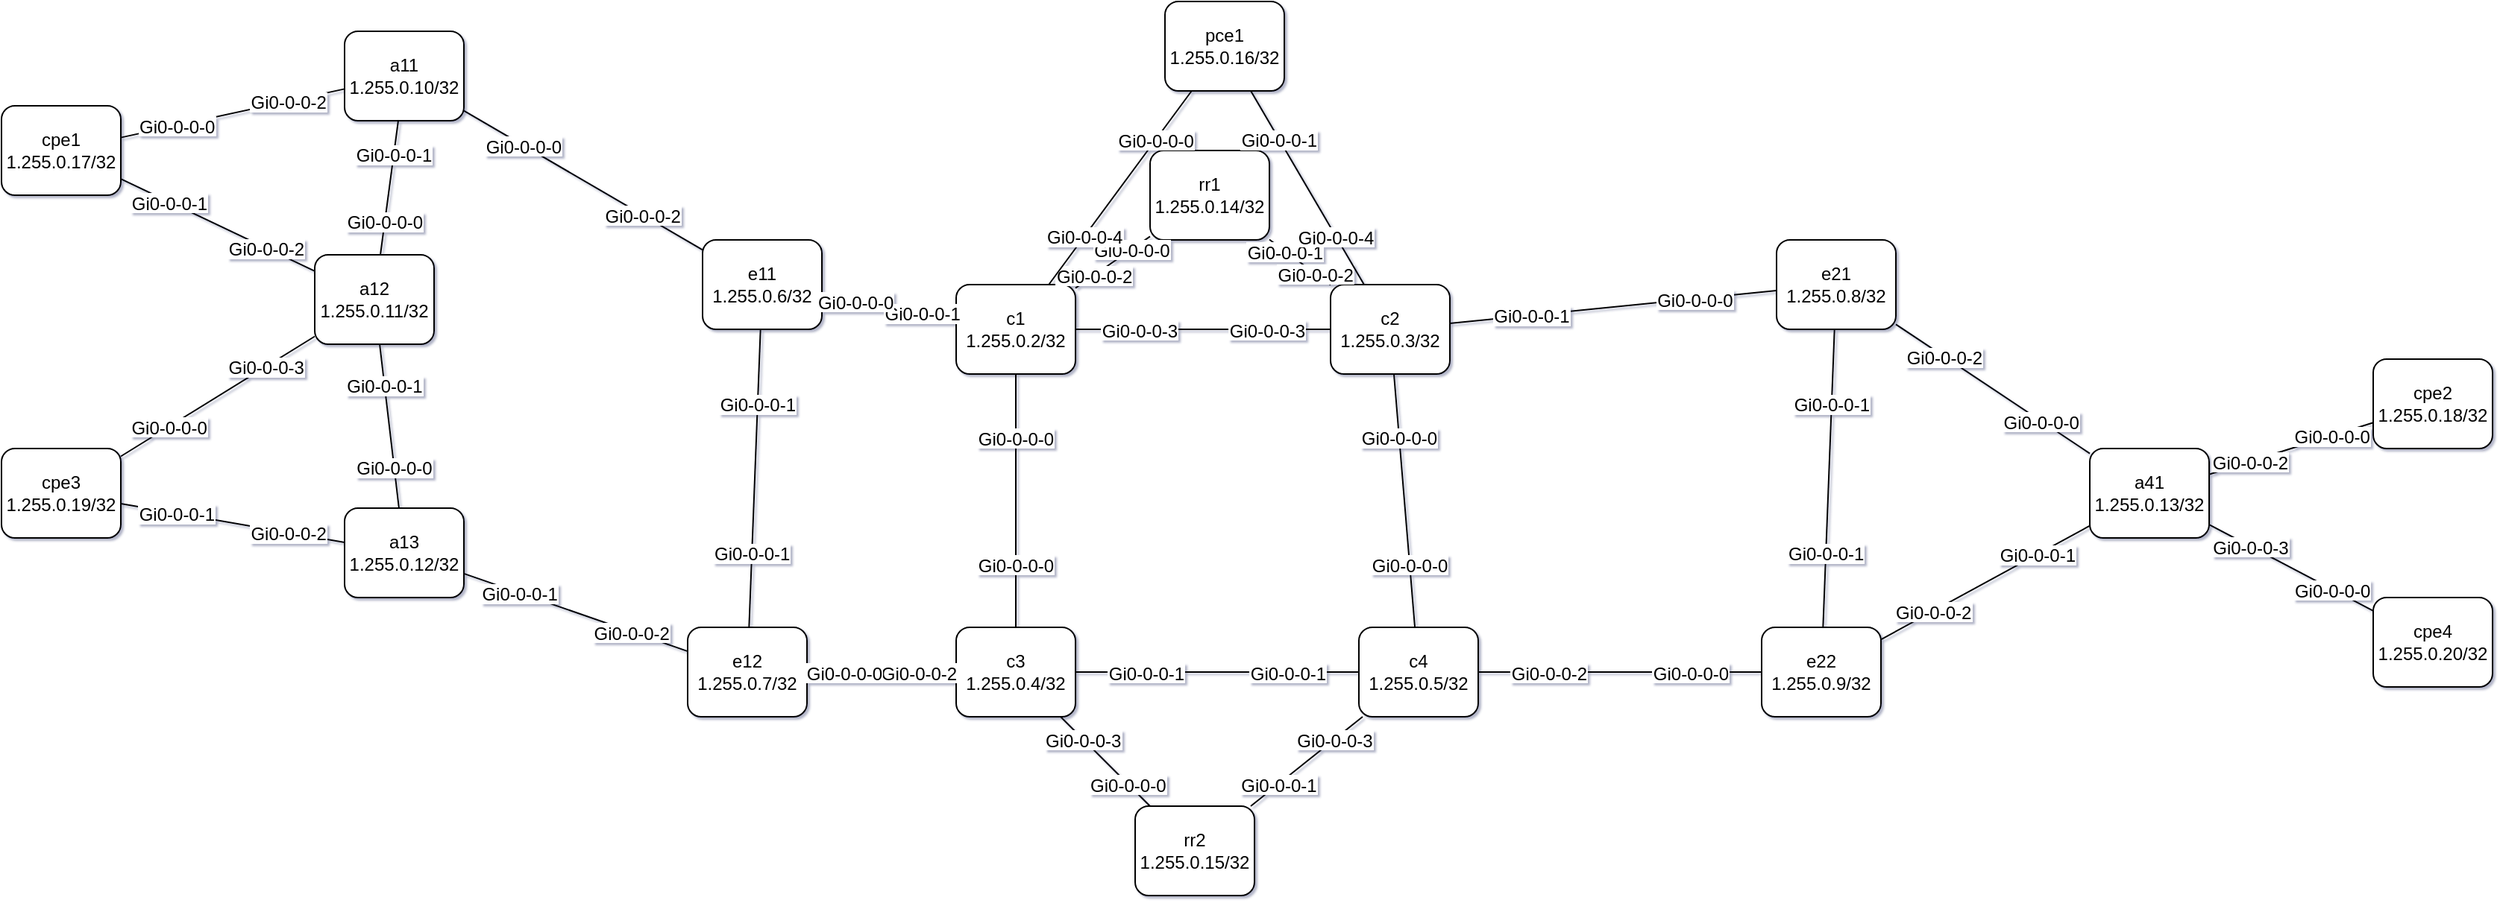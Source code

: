 <mxfile type="device" compressed="false">
    <diagram id="Topology" name="Topology">
      <mxGraphModel dx="1000" dy="1000" grid="1" gridSize="10" guides="1" tooltips="1" connect="1" arrows="1" fold="1" page="1" pageScale="1" pageWidth="827" pageHeight="1169" math="0" shadow="1">
        <root>
          <mxCell id="0" />   
          <mxCell id="1" parent="0" />
        <object id="c1" label="c1 1.255.0.2/32">
      <mxCell style="rounded=1;whiteSpace=wrap;html=1;" vertex="1" parent="1">
          <mxGeometry x="510" y="150" width="80" height="60" as="geometry" />
      </mxCell>
    </object><object id="c2" label="c2 1.255.0.3/32">
      <mxCell style="rounded=1;whiteSpace=wrap;html=1;" vertex="1" parent="1">
          <mxGeometry x="761" y="150" width="80" height="60" as="geometry" />
      </mxCell>
    </object><mxCell id="61be80f756f984a8685a13227159ef24-src" value="Gi0-0-0-3" style="labelBackgroundColor=#ffffff;;" vertex="1" connectable="0" parent="61be80f756f984a8685a13227159ef24">
      <mxGeometry x="-0.5" relative="1" as="geometry">
        <mxPoint as="offset" />
      </mxGeometry>
    </mxCell><mxCell id="61be80f756f984a8685a13227159ef24-trgt" value="Gi0-0-0-3" style="labelBackgroundColor=#ffffff;;" vertex="1" connectable="0" parent="61be80f756f984a8685a13227159ef24">
      <mxGeometry x="0.5" relative="-1" as="geometry">
        <mxPoint as="offset" />
      </mxGeometry>
    </mxCell><object id="61be80f756f984a8685a13227159ef24" label="" src_label="Gi0-0-0-3" trgt_label="Gi0-0-0-3" source="c1" target="c2">
      <mxCell style="endArrow=none;" edge="1" parent="1" source="c1" target="c2">
          <mxGeometry relative="1" as="geometry" />
      </mxCell>
    </object><object id="c3" label="c3 1.255.0.4/32">
      <mxCell style="rounded=1;whiteSpace=wrap;html=1;" vertex="1" parent="1">
          <mxGeometry x="510" y="380" width="80" height="60" as="geometry" />
      </mxCell>
    </object><mxCell id="aaada1761e602ac08cdaa8462fee5bf2-src" value="Gi0-0-0-0" style="labelBackgroundColor=#ffffff;;" vertex="1" connectable="0" parent="aaada1761e602ac08cdaa8462fee5bf2">
      <mxGeometry x="-0.5" relative="1" as="geometry">
        <mxPoint as="offset" />
      </mxGeometry>
    </mxCell><mxCell id="aaada1761e602ac08cdaa8462fee5bf2-trgt" value="Gi0-0-0-0" style="labelBackgroundColor=#ffffff;;" vertex="1" connectable="0" parent="aaada1761e602ac08cdaa8462fee5bf2">
      <mxGeometry x="0.5" relative="-1" as="geometry">
        <mxPoint as="offset" />
      </mxGeometry>
    </mxCell><object id="aaada1761e602ac08cdaa8462fee5bf2" label="" src_label="Gi0-0-0-0" trgt_label="Gi0-0-0-0" source="c1" target="c3">
      <mxCell style="endArrow=none;" edge="1" parent="1" source="c1" target="c3">
          <mxGeometry relative="1" as="geometry" />
      </mxCell>
    </object><object id="c4" label="c4 1.255.0.5/32">
      <mxCell style="rounded=1;whiteSpace=wrap;html=1;" vertex="1" parent="1">
          <mxGeometry x="780" y="380" width="80" height="60" as="geometry" />
      </mxCell>
    </object><mxCell id="a833be2849409a077b39fcf0f9823057-src" value="Gi0-0-0-0" style="labelBackgroundColor=#ffffff;;" vertex="1" connectable="0" parent="a833be2849409a077b39fcf0f9823057">
      <mxGeometry x="-0.5" relative="1" as="geometry">
        <mxPoint as="offset" />
      </mxGeometry>
    </mxCell><mxCell id="a833be2849409a077b39fcf0f9823057-trgt" value="Gi0-0-0-0" style="labelBackgroundColor=#ffffff;;" vertex="1" connectable="0" parent="a833be2849409a077b39fcf0f9823057">
      <mxGeometry x="0.5" relative="-1" as="geometry">
        <mxPoint as="offset" />
      </mxGeometry>
    </mxCell><object id="a833be2849409a077b39fcf0f9823057" label="" src_label="Gi0-0-0-0" trgt_label="Gi0-0-0-0" source="c4" target="c2">
      <mxCell style="endArrow=none;" edge="1" parent="1" source="c4" target="c2">
          <mxGeometry relative="1" as="geometry" />
      </mxCell>
    </object><mxCell id="0a4a2e83bdace6137d2d2184033fd6a7-src" value="Gi0-0-0-1" style="labelBackgroundColor=#ffffff;;" vertex="1" connectable="0" parent="0a4a2e83bdace6137d2d2184033fd6a7">
      <mxGeometry x="-0.5" relative="1" as="geometry">
        <mxPoint as="offset" />
      </mxGeometry>
    </mxCell><mxCell id="0a4a2e83bdace6137d2d2184033fd6a7-trgt" value="Gi0-0-0-1" style="labelBackgroundColor=#ffffff;;" vertex="1" connectable="0" parent="0a4a2e83bdace6137d2d2184033fd6a7">
      <mxGeometry x="0.5" relative="-1" as="geometry">
        <mxPoint as="offset" />
      </mxGeometry>
    </mxCell><object id="0a4a2e83bdace6137d2d2184033fd6a7" label="" src_label="Gi0-0-0-1" trgt_label="Gi0-0-0-1" source="c4" target="c3">
      <mxCell style="endArrow=none;" edge="1" parent="1" source="c4" target="c3">
          <mxGeometry relative="1" as="geometry" />
      </mxCell>
    </object><object id="e11" label="e11 1.255.0.6/32">
      <mxCell style="rounded=1;whiteSpace=wrap;html=1;" vertex="1" parent="1">
          <mxGeometry x="340" y="120" width="80" height="60" as="geometry" />
      </mxCell>
    </object><mxCell id="c09caf92fc949de52e55c9def348af0a-src" value="Gi0-0-0-1" style="labelBackgroundColor=#ffffff;;" vertex="1" connectable="0" parent="c09caf92fc949de52e55c9def348af0a">
      <mxGeometry x="-0.5" relative="1" as="geometry">
        <mxPoint as="offset" />
      </mxGeometry>
    </mxCell><mxCell id="c09caf92fc949de52e55c9def348af0a-trgt" value="Gi0-0-0-0" style="labelBackgroundColor=#ffffff;;" vertex="1" connectable="0" parent="c09caf92fc949de52e55c9def348af0a">
      <mxGeometry x="0.5" relative="-1" as="geometry">
        <mxPoint as="offset" />
      </mxGeometry>
    </mxCell><object id="c09caf92fc949de52e55c9def348af0a" label="" src_label="Gi0-0-0-1" trgt_label="Gi0-0-0-0" source="c1" target="e11">
      <mxCell style="endArrow=none;" edge="1" parent="1" source="c1" target="e11">
          <mxGeometry relative="1" as="geometry" />
      </mxCell>
    </object><object id="e12" label="e12 1.255.0.7/32">
      <mxCell style="rounded=1;whiteSpace=wrap;html=1;" vertex="1" parent="1">
          <mxGeometry x="330" y="380" width="80" height="60" as="geometry" />
      </mxCell>
    </object><mxCell id="339caa191ec041e4450185f8520fc5b4-src" value="Gi0-0-0-2" style="labelBackgroundColor=#ffffff;;" vertex="1" connectable="0" parent="339caa191ec041e4450185f8520fc5b4">
      <mxGeometry x="-0.5" relative="1" as="geometry">
        <mxPoint as="offset" />
      </mxGeometry>
    </mxCell><mxCell id="339caa191ec041e4450185f8520fc5b4-trgt" value="Gi0-0-0-0" style="labelBackgroundColor=#ffffff;;" vertex="1" connectable="0" parent="339caa191ec041e4450185f8520fc5b4">
      <mxGeometry x="0.5" relative="-1" as="geometry">
        <mxPoint as="offset" />
      </mxGeometry>
    </mxCell><object id="339caa191ec041e4450185f8520fc5b4" label="" src_label="Gi0-0-0-2" trgt_label="Gi0-0-0-0" source="c3" target="e12">
      <mxCell style="endArrow=none;" edge="1" parent="1" source="c3" target="e12">
          <mxGeometry relative="1" as="geometry" />
      </mxCell>
    </object><mxCell id="ac05358a71f91e7ad6e1009cc5923983-src" value="Gi0-0-0-1" style="labelBackgroundColor=#ffffff;;" vertex="1" connectable="0" parent="ac05358a71f91e7ad6e1009cc5923983">
      <mxGeometry x="-0.5" relative="1" as="geometry">
        <mxPoint as="offset" />
      </mxGeometry>
    </mxCell><mxCell id="ac05358a71f91e7ad6e1009cc5923983-trgt" value="Gi0-0-0-1" style="labelBackgroundColor=#ffffff;;" vertex="1" connectable="0" parent="ac05358a71f91e7ad6e1009cc5923983">
      <mxGeometry x="0.5" relative="-1" as="geometry">
        <mxPoint as="offset" />
      </mxGeometry>
    </mxCell><object id="ac05358a71f91e7ad6e1009cc5923983" label="" src_label="Gi0-0-0-1" trgt_label="Gi0-0-0-1" source="e11" target="e12">
      <mxCell style="endArrow=none;" edge="1" parent="1" source="e11" target="e12">
          <mxGeometry relative="1" as="geometry" />
      </mxCell>
    </object><object id="e21" label="e21 1.255.0.8/32">
      <mxCell style="rounded=1;whiteSpace=wrap;html=1;" vertex="1" parent="1">
          <mxGeometry x="1060" y="120" width="80" height="60" as="geometry" />
      </mxCell>
    </object><mxCell id="6d901c618aa954946ed0983de90a5f27-src" value="Gi0-0-0-1" style="labelBackgroundColor=#ffffff;;" vertex="1" connectable="0" parent="6d901c618aa954946ed0983de90a5f27">
      <mxGeometry x="-0.5" relative="1" as="geometry">
        <mxPoint as="offset" />
      </mxGeometry>
    </mxCell><mxCell id="6d901c618aa954946ed0983de90a5f27-trgt" value="Gi0-0-0-0" style="labelBackgroundColor=#ffffff;;" vertex="1" connectable="0" parent="6d901c618aa954946ed0983de90a5f27">
      <mxGeometry x="0.5" relative="-1" as="geometry">
        <mxPoint as="offset" />
      </mxGeometry>
    </mxCell><object id="6d901c618aa954946ed0983de90a5f27" label="" src_label="Gi0-0-0-1" trgt_label="Gi0-0-0-0" source="c2" target="e21">
      <mxCell style="endArrow=none;" edge="1" parent="1" source="c2" target="e21">
          <mxGeometry relative="1" as="geometry" />
      </mxCell>
    </object><object id="e22" label="e22 1.255.0.9/32">
      <mxCell style="rounded=1;whiteSpace=wrap;html=1;" vertex="1" parent="1">
          <mxGeometry x="1050" y="380" width="80" height="60" as="geometry" />
      </mxCell>
    </object><mxCell id="30dcf07796ff34f8e9e525626be0c956-src" value="Gi0-0-0-2" style="labelBackgroundColor=#ffffff;;" vertex="1" connectable="0" parent="30dcf07796ff34f8e9e525626be0c956">
      <mxGeometry x="-0.5" relative="1" as="geometry">
        <mxPoint as="offset" />
      </mxGeometry>
    </mxCell><mxCell id="30dcf07796ff34f8e9e525626be0c956-trgt" value="Gi0-0-0-0" style="labelBackgroundColor=#ffffff;;" vertex="1" connectable="0" parent="30dcf07796ff34f8e9e525626be0c956">
      <mxGeometry x="0.5" relative="-1" as="geometry">
        <mxPoint as="offset" />
      </mxGeometry>
    </mxCell><object id="30dcf07796ff34f8e9e525626be0c956" label="" src_label="Gi0-0-0-2" trgt_label="Gi0-0-0-0" source="c4" target="e22">
      <mxCell style="endArrow=none;" edge="1" parent="1" source="c4" target="e22">
          <mxGeometry relative="1" as="geometry" />
      </mxCell>
    </object><mxCell id="c5745976cd4da62cc8f30bc1d92d1f49-src" value="Gi0-0-0-1" style="labelBackgroundColor=#ffffff;;" vertex="1" connectable="0" parent="c5745976cd4da62cc8f30bc1d92d1f49">
      <mxGeometry x="-0.5" relative="1" as="geometry">
        <mxPoint as="offset" />
      </mxGeometry>
    </mxCell><mxCell id="c5745976cd4da62cc8f30bc1d92d1f49-trgt" value="Gi0-0-0-1" style="labelBackgroundColor=#ffffff;;" vertex="1" connectable="0" parent="c5745976cd4da62cc8f30bc1d92d1f49">
      <mxGeometry x="0.5" relative="-1" as="geometry">
        <mxPoint as="offset" />
      </mxGeometry>
    </mxCell><object id="c5745976cd4da62cc8f30bc1d92d1f49" label="" src_label="Gi0-0-0-1" trgt_label="Gi0-0-0-1" source="e21" target="e22">
      <mxCell style="endArrow=none;" edge="1" parent="1" source="e21" target="e22">
          <mxGeometry relative="1" as="geometry" />
      </mxCell>
    </object><object id="a11" label="a11 1.255.0.10/32">
      <mxCell style="rounded=1;whiteSpace=wrap;html=1;" vertex="1" parent="1">
          <mxGeometry x="100" y="-20" width="80" height="60" as="geometry" />
      </mxCell>
    </object><mxCell id="790abf0686cbe6647bdade59827f605f-src" value="Gi0-0-0-2" style="labelBackgroundColor=#ffffff;;" vertex="1" connectable="0" parent="790abf0686cbe6647bdade59827f605f">
      <mxGeometry x="-0.5" relative="1" as="geometry">
        <mxPoint as="offset" />
      </mxGeometry>
    </mxCell><mxCell id="790abf0686cbe6647bdade59827f605f-trgt" value="Gi0-0-0-0" style="labelBackgroundColor=#ffffff;;" vertex="1" connectable="0" parent="790abf0686cbe6647bdade59827f605f">
      <mxGeometry x="0.5" relative="-1" as="geometry">
        <mxPoint as="offset" />
      </mxGeometry>
    </mxCell><object id="790abf0686cbe6647bdade59827f605f" label="" src_label="Gi0-0-0-2" trgt_label="Gi0-0-0-0" source="e11" target="a11">
      <mxCell style="endArrow=none;" edge="1" parent="1" source="e11" target="a11">
          <mxGeometry relative="1" as="geometry" />
      </mxCell>
    </object><object id="a12" label="a12 1.255.0.11/32">
      <mxCell style="rounded=1;whiteSpace=wrap;html=1;" vertex="1" parent="1">
          <mxGeometry x="80" y="130" width="80" height="60" as="geometry" />
      </mxCell>
    </object><mxCell id="5da7e49d7e670e1fc3e69f606c5c0296-src" value="Gi0-0-0-1" style="labelBackgroundColor=#ffffff;;" vertex="1" connectable="0" parent="5da7e49d7e670e1fc3e69f606c5c0296">
      <mxGeometry x="-0.5" relative="1" as="geometry">
        <mxPoint as="offset" />
      </mxGeometry>
    </mxCell><mxCell id="5da7e49d7e670e1fc3e69f606c5c0296-trgt" value="Gi0-0-0-0" style="labelBackgroundColor=#ffffff;;" vertex="1" connectable="0" parent="5da7e49d7e670e1fc3e69f606c5c0296">
      <mxGeometry x="0.5" relative="-1" as="geometry">
        <mxPoint as="offset" />
      </mxGeometry>
    </mxCell><object id="5da7e49d7e670e1fc3e69f606c5c0296" label="" src_label="Gi0-0-0-1" trgt_label="Gi0-0-0-0" source="a11" target="a12">
      <mxCell style="endArrow=none;" edge="1" parent="1" source="a11" target="a12">
          <mxGeometry relative="1" as="geometry" />
      </mxCell>
    </object><object id="a13" label="a13 1.255.0.12/32">
      <mxCell style="rounded=1;whiteSpace=wrap;html=1;" vertex="1" parent="1">
          <mxGeometry x="100" y="300" width="80" height="60" as="geometry" />
      </mxCell>
    </object><mxCell id="9af7a9ed02ec676b88961041a1cc9414-src" value="Gi0-0-0-1" style="labelBackgroundColor=#ffffff;;" vertex="1" connectable="0" parent="9af7a9ed02ec676b88961041a1cc9414">
      <mxGeometry x="-0.5" relative="1" as="geometry">
        <mxPoint as="offset" />
      </mxGeometry>
    </mxCell><mxCell id="9af7a9ed02ec676b88961041a1cc9414-trgt" value="Gi0-0-0-0" style="labelBackgroundColor=#ffffff;;" vertex="1" connectable="0" parent="9af7a9ed02ec676b88961041a1cc9414">
      <mxGeometry x="0.5" relative="-1" as="geometry">
        <mxPoint as="offset" />
      </mxGeometry>
    </mxCell><object id="9af7a9ed02ec676b88961041a1cc9414" label="" src_label="Gi0-0-0-1" trgt_label="Gi0-0-0-0" source="a12" target="a13">
      <mxCell style="endArrow=none;" edge="1" parent="1" source="a12" target="a13">
          <mxGeometry relative="1" as="geometry" />
      </mxCell>
    </object><mxCell id="693b546df2c0ae05bc6dadffa712545c-src" value="Gi0-0-0-1" style="labelBackgroundColor=#ffffff;;" vertex="1" connectable="0" parent="693b546df2c0ae05bc6dadffa712545c">
      <mxGeometry x="-0.5" relative="1" as="geometry">
        <mxPoint as="offset" />
      </mxGeometry>
    </mxCell><mxCell id="693b546df2c0ae05bc6dadffa712545c-trgt" value="Gi0-0-0-2" style="labelBackgroundColor=#ffffff;;" vertex="1" connectable="0" parent="693b546df2c0ae05bc6dadffa712545c">
      <mxGeometry x="0.5" relative="-1" as="geometry">
        <mxPoint as="offset" />
      </mxGeometry>
    </mxCell><object id="693b546df2c0ae05bc6dadffa712545c" label="" src_label="Gi0-0-0-1" trgt_label="Gi0-0-0-2" source="a13" target="e12">
      <mxCell style="endArrow=none;" edge="1" parent="1" source="a13" target="e12">
          <mxGeometry relative="1" as="geometry" />
      </mxCell>
    </object><object id="a41" label="a41 1.255.0.13/32">
      <mxCell style="rounded=1;whiteSpace=wrap;html=1;" vertex="1" parent="1">
          <mxGeometry x="1270" y="260" width="80" height="60" as="geometry" />
      </mxCell>
    </object><mxCell id="694ba9efb0f0767c95e7b872741ddbde-src" value="Gi0-0-0-2" style="labelBackgroundColor=#ffffff;;" vertex="1" connectable="0" parent="694ba9efb0f0767c95e7b872741ddbde">
      <mxGeometry x="-0.5" relative="1" as="geometry">
        <mxPoint as="offset" />
      </mxGeometry>
    </mxCell><mxCell id="694ba9efb0f0767c95e7b872741ddbde-trgt" value="Gi0-0-0-0" style="labelBackgroundColor=#ffffff;;" vertex="1" connectable="0" parent="694ba9efb0f0767c95e7b872741ddbde">
      <mxGeometry x="0.5" relative="-1" as="geometry">
        <mxPoint as="offset" />
      </mxGeometry>
    </mxCell><object id="694ba9efb0f0767c95e7b872741ddbde" label="" src_label="Gi0-0-0-2" trgt_label="Gi0-0-0-0" source="e21" target="a41">
      <mxCell style="endArrow=none;" edge="1" parent="1" source="e21" target="a41">
          <mxGeometry relative="1" as="geometry" />
      </mxCell>
    </object><mxCell id="11ab031a3e458f48d8d6bb5a3c5bdeea-src" value="Gi0-0-0-2" style="labelBackgroundColor=#ffffff;;" vertex="1" connectable="0" parent="11ab031a3e458f48d8d6bb5a3c5bdeea">
      <mxGeometry x="-0.5" relative="1" as="geometry">
        <mxPoint as="offset" />
      </mxGeometry>
    </mxCell><mxCell id="11ab031a3e458f48d8d6bb5a3c5bdeea-trgt" value="Gi0-0-0-1" style="labelBackgroundColor=#ffffff;;" vertex="1" connectable="0" parent="11ab031a3e458f48d8d6bb5a3c5bdeea">
      <mxGeometry x="0.5" relative="-1" as="geometry">
        <mxPoint as="offset" />
      </mxGeometry>
    </mxCell><object id="11ab031a3e458f48d8d6bb5a3c5bdeea" label="" src_label="Gi0-0-0-2" trgt_label="Gi0-0-0-1" source="e22" target="a41">
      <mxCell style="endArrow=none;" edge="1" parent="1" source="e22" target="a41">
          <mxGeometry relative="1" as="geometry" />
      </mxCell>
    </object><object id="rr1" label="rr1 1.255.0.14/32">
      <mxCell style="rounded=1;whiteSpace=wrap;html=1;" vertex="1" parent="1">
          <mxGeometry x="640" y="60" width="80" height="60" as="geometry" />
      </mxCell>
    </object><mxCell id="9b1868b9bcfd7db7a48d418352bda1ce-src" value="Gi0-0-0-0" style="labelBackgroundColor=#ffffff;;" vertex="1" connectable="0" parent="9b1868b9bcfd7db7a48d418352bda1ce">
      <mxGeometry x="-0.5" relative="1" as="geometry">
        <mxPoint as="offset" />
      </mxGeometry>
    </mxCell><mxCell id="9b1868b9bcfd7db7a48d418352bda1ce-trgt" value="Gi0-0-0-2" style="labelBackgroundColor=#ffffff;;" vertex="1" connectable="0" parent="9b1868b9bcfd7db7a48d418352bda1ce">
      <mxGeometry x="0.5" relative="-1" as="geometry">
        <mxPoint as="offset" />
      </mxGeometry>
    </mxCell><object id="9b1868b9bcfd7db7a48d418352bda1ce" label="" src_label="Gi0-0-0-0" trgt_label="Gi0-0-0-2" source="rr1" target="c1">
      <mxCell style="endArrow=none;" edge="1" parent="1" source="rr1" target="c1">
          <mxGeometry relative="1" as="geometry" />
      </mxCell>
    </object><mxCell id="98c711e7b42f3d75d67dc4937c06f779-src" value="Gi0-0-0-1" style="labelBackgroundColor=#ffffff;;" vertex="1" connectable="0" parent="98c711e7b42f3d75d67dc4937c06f779">
      <mxGeometry x="-0.5" relative="1" as="geometry">
        <mxPoint as="offset" />
      </mxGeometry>
    </mxCell><mxCell id="98c711e7b42f3d75d67dc4937c06f779-trgt" value="Gi0-0-0-2" style="labelBackgroundColor=#ffffff;;" vertex="1" connectable="0" parent="98c711e7b42f3d75d67dc4937c06f779">
      <mxGeometry x="0.5" relative="-1" as="geometry">
        <mxPoint as="offset" />
      </mxGeometry>
    </mxCell><object id="98c711e7b42f3d75d67dc4937c06f779" label="" src_label="Gi0-0-0-1" trgt_label="Gi0-0-0-2" source="rr1" target="c2">
      <mxCell style="endArrow=none;" edge="1" parent="1" source="rr1" target="c2">
          <mxGeometry relative="1" as="geometry" />
      </mxCell>
    </object><object id="rr2" label="rr2 1.255.0.15/32">
      <mxCell style="rounded=1;whiteSpace=wrap;html=1;" vertex="1" parent="1">
          <mxGeometry x="630" y="500" width="80" height="60" as="geometry" />
      </mxCell>
    </object><mxCell id="3f0856fc03f551ff6879611697f24138-src" value="Gi0-0-0-0" style="labelBackgroundColor=#ffffff;;" vertex="1" connectable="0" parent="3f0856fc03f551ff6879611697f24138">
      <mxGeometry x="-0.5" relative="1" as="geometry">
        <mxPoint as="offset" />
      </mxGeometry>
    </mxCell><mxCell id="3f0856fc03f551ff6879611697f24138-trgt" value="Gi0-0-0-3" style="labelBackgroundColor=#ffffff;;" vertex="1" connectable="0" parent="3f0856fc03f551ff6879611697f24138">
      <mxGeometry x="0.5" relative="-1" as="geometry">
        <mxPoint as="offset" />
      </mxGeometry>
    </mxCell><object id="3f0856fc03f551ff6879611697f24138" label="" src_label="Gi0-0-0-0" trgt_label="Gi0-0-0-3" source="rr2" target="c3">
      <mxCell style="endArrow=none;" edge="1" parent="1" source="rr2" target="c3">
          <mxGeometry relative="1" as="geometry" />
      </mxCell>
    </object><mxCell id="6ebd6b28480b6e811ad8945728915651-src" value="Gi0-0-0-1" style="labelBackgroundColor=#ffffff;;" vertex="1" connectable="0" parent="6ebd6b28480b6e811ad8945728915651">
      <mxGeometry x="-0.5" relative="1" as="geometry">
        <mxPoint as="offset" />
      </mxGeometry>
    </mxCell><mxCell id="6ebd6b28480b6e811ad8945728915651-trgt" value="Gi0-0-0-3" style="labelBackgroundColor=#ffffff;;" vertex="1" connectable="0" parent="6ebd6b28480b6e811ad8945728915651">
      <mxGeometry x="0.5" relative="-1" as="geometry">
        <mxPoint as="offset" />
      </mxGeometry>
    </mxCell><object id="6ebd6b28480b6e811ad8945728915651" label="" src_label="Gi0-0-0-1" trgt_label="Gi0-0-0-3" source="rr2" target="c4">
      <mxCell style="endArrow=none;" edge="1" parent="1" source="rr2" target="c4">
          <mxGeometry relative="1" as="geometry" />
      </mxCell>
    </object><object id="pce1" label="pce1 1.255.0.16/32">
      <mxCell style="rounded=1;whiteSpace=wrap;html=1;" vertex="1" parent="1">
          <mxGeometry x="650" y="-40" width="80" height="60" as="geometry" />
      </mxCell>
    </object><mxCell id="7ba9ac2ef08ae4a8d98dba91037d2c89-src" value="Gi0-0-0-0" style="labelBackgroundColor=#ffffff;;" vertex="1" connectable="0" parent="7ba9ac2ef08ae4a8d98dba91037d2c89">
      <mxGeometry x="-0.5" relative="1" as="geometry">
        <mxPoint as="offset" />
      </mxGeometry>
    </mxCell><mxCell id="7ba9ac2ef08ae4a8d98dba91037d2c89-trgt" value="Gi0-0-0-4" style="labelBackgroundColor=#ffffff;;" vertex="1" connectable="0" parent="7ba9ac2ef08ae4a8d98dba91037d2c89">
      <mxGeometry x="0.5" relative="-1" as="geometry">
        <mxPoint as="offset" />
      </mxGeometry>
    </mxCell><object id="7ba9ac2ef08ae4a8d98dba91037d2c89" label="" src_label="Gi0-0-0-0" trgt_label="Gi0-0-0-4" source="pce1" target="c1">
      <mxCell style="endArrow=none;" edge="1" parent="1" source="pce1" target="c1">
          <mxGeometry relative="1" as="geometry" />
      </mxCell>
    </object><mxCell id="c278a533cb923b15c35bc48b2f57b9a9-src" value="Gi0-0-0-1" style="labelBackgroundColor=#ffffff;;" vertex="1" connectable="0" parent="c278a533cb923b15c35bc48b2f57b9a9">
      <mxGeometry x="-0.5" relative="1" as="geometry">
        <mxPoint as="offset" />
      </mxGeometry>
    </mxCell><mxCell id="c278a533cb923b15c35bc48b2f57b9a9-trgt" value="Gi0-0-0-4" style="labelBackgroundColor=#ffffff;;" vertex="1" connectable="0" parent="c278a533cb923b15c35bc48b2f57b9a9">
      <mxGeometry x="0.5" relative="-1" as="geometry">
        <mxPoint as="offset" />
      </mxGeometry>
    </mxCell><object id="c278a533cb923b15c35bc48b2f57b9a9" label="" src_label="Gi0-0-0-1" trgt_label="Gi0-0-0-4" source="pce1" target="c2">
      <mxCell style="endArrow=none;" edge="1" parent="1" source="pce1" target="c2">
          <mxGeometry relative="1" as="geometry" />
      </mxCell>
    </object><object id="cpe1" label="cpe1 1.255.0.17/32">
      <mxCell style="rounded=1;whiteSpace=wrap;html=1;" vertex="1" parent="1">
          <mxGeometry x="-130" y="30" width="80" height="60" as="geometry" />
      </mxCell>
    </object><mxCell id="d34b34c8f7bed3b0b44a96101fe0f4cd-src" value="Gi0-0-0-0" style="labelBackgroundColor=#ffffff;;" vertex="1" connectable="0" parent="d34b34c8f7bed3b0b44a96101fe0f4cd">
      <mxGeometry x="-0.5" relative="1" as="geometry">
        <mxPoint as="offset" />
      </mxGeometry>
    </mxCell><mxCell id="d34b34c8f7bed3b0b44a96101fe0f4cd-trgt" value="Gi0-0-0-2" style="labelBackgroundColor=#ffffff;;" vertex="1" connectable="0" parent="d34b34c8f7bed3b0b44a96101fe0f4cd">
      <mxGeometry x="0.5" relative="-1" as="geometry">
        <mxPoint as="offset" />
      </mxGeometry>
    </mxCell><object id="d34b34c8f7bed3b0b44a96101fe0f4cd" label="" src_label="Gi0-0-0-0" trgt_label="Gi0-0-0-2" source="cpe1" target="a11">
      <mxCell style="endArrow=none;" edge="1" parent="1" source="cpe1" target="a11">
          <mxGeometry relative="1" as="geometry" />
      </mxCell>
    </object><mxCell id="b17eafcabc0fdb1c2ef32a00c5e02515-src" value="Gi0-0-0-1" style="labelBackgroundColor=#ffffff;;" vertex="1" connectable="0" parent="b17eafcabc0fdb1c2ef32a00c5e02515">
      <mxGeometry x="-0.5" relative="1" as="geometry">
        <mxPoint as="offset" />
      </mxGeometry>
    </mxCell><mxCell id="b17eafcabc0fdb1c2ef32a00c5e02515-trgt" value="Gi0-0-0-2" style="labelBackgroundColor=#ffffff;;" vertex="1" connectable="0" parent="b17eafcabc0fdb1c2ef32a00c5e02515">
      <mxGeometry x="0.5" relative="-1" as="geometry">
        <mxPoint as="offset" />
      </mxGeometry>
    </mxCell><object id="b17eafcabc0fdb1c2ef32a00c5e02515" label="" src_label="Gi0-0-0-1" trgt_label="Gi0-0-0-2" source="cpe1" target="a12">
      <mxCell style="endArrow=none;" edge="1" parent="1" source="cpe1" target="a12">
          <mxGeometry relative="1" as="geometry" />
      </mxCell>
    </object><object id="cpe2" label="cpe2 1.255.0.18/32">
      <mxCell style="rounded=1;whiteSpace=wrap;html=1;" vertex="1" parent="1">
          <mxGeometry x="1460" y="200" width="80" height="60" as="geometry" />
      </mxCell>
    </object><mxCell id="f2ff6e3139df5ea181e565137d59009c-src" value="Gi0-0-0-0" style="labelBackgroundColor=#ffffff;;" vertex="1" connectable="0" parent="f2ff6e3139df5ea181e565137d59009c">
      <mxGeometry x="-0.5" relative="1" as="geometry">
        <mxPoint as="offset" />
      </mxGeometry>
    </mxCell><mxCell id="f2ff6e3139df5ea181e565137d59009c-trgt" value="Gi0-0-0-2" style="labelBackgroundColor=#ffffff;;" vertex="1" connectable="0" parent="f2ff6e3139df5ea181e565137d59009c">
      <mxGeometry x="0.5" relative="-1" as="geometry">
        <mxPoint as="offset" />
      </mxGeometry>
    </mxCell><object id="f2ff6e3139df5ea181e565137d59009c" label="" src_label="Gi0-0-0-0" trgt_label="Gi0-0-0-2" source="cpe2" target="a41">
      <mxCell style="endArrow=none;" edge="1" parent="1" source="cpe2" target="a41">
          <mxGeometry relative="1" as="geometry" />
      </mxCell>
    </object><object id="cpe3" label="cpe3 1.255.0.19/32">
      <mxCell style="rounded=1;whiteSpace=wrap;html=1;" vertex="1" parent="1">
          <mxGeometry x="-130" y="260" width="80" height="60" as="geometry" />
      </mxCell>
    </object><mxCell id="089969c5bef5e9ca67017cff83814fce-src" value="Gi0-0-0-0" style="labelBackgroundColor=#ffffff;;" vertex="1" connectable="0" parent="089969c5bef5e9ca67017cff83814fce">
      <mxGeometry x="-0.5" relative="1" as="geometry">
        <mxPoint as="offset" />
      </mxGeometry>
    </mxCell><mxCell id="089969c5bef5e9ca67017cff83814fce-trgt" value="Gi0-0-0-3" style="labelBackgroundColor=#ffffff;;" vertex="1" connectable="0" parent="089969c5bef5e9ca67017cff83814fce">
      <mxGeometry x="0.5" relative="-1" as="geometry">
        <mxPoint as="offset" />
      </mxGeometry>
    </mxCell><object id="089969c5bef5e9ca67017cff83814fce" label="" src_label="Gi0-0-0-0" trgt_label="Gi0-0-0-3" source="cpe3" target="a12">
      <mxCell style="endArrow=none;" edge="1" parent="1" source="cpe3" target="a12">
          <mxGeometry relative="1" as="geometry" />
      </mxCell>
    </object><mxCell id="1ddfdadf3dc81b5825a79e74f5d57acf-src" value="Gi0-0-0-1" style="labelBackgroundColor=#ffffff;;" vertex="1" connectable="0" parent="1ddfdadf3dc81b5825a79e74f5d57acf">
      <mxGeometry x="-0.5" relative="1" as="geometry">
        <mxPoint as="offset" />
      </mxGeometry>
    </mxCell><mxCell id="1ddfdadf3dc81b5825a79e74f5d57acf-trgt" value="Gi0-0-0-2" style="labelBackgroundColor=#ffffff;;" vertex="1" connectable="0" parent="1ddfdadf3dc81b5825a79e74f5d57acf">
      <mxGeometry x="0.5" relative="-1" as="geometry">
        <mxPoint as="offset" />
      </mxGeometry>
    </mxCell><object id="1ddfdadf3dc81b5825a79e74f5d57acf" label="" src_label="Gi0-0-0-1" trgt_label="Gi0-0-0-2" source="cpe3" target="a13">
      <mxCell style="endArrow=none;" edge="1" parent="1" source="cpe3" target="a13">
          <mxGeometry relative="1" as="geometry" />
      </mxCell>
    </object><object id="cpe4" label="cpe4 1.255.0.20/32">
      <mxCell style="rounded=1;whiteSpace=wrap;html=1;" vertex="1" parent="1">
          <mxGeometry x="1460" y="360" width="80" height="60" as="geometry" />
      </mxCell>
    </object><mxCell id="e86ef6c4526ec062130649e44c856d8f-src" value="Gi0-0-0-0" style="labelBackgroundColor=#ffffff;;" vertex="1" connectable="0" parent="e86ef6c4526ec062130649e44c856d8f">
      <mxGeometry x="-0.5" relative="1" as="geometry">
        <mxPoint as="offset" />
      </mxGeometry>
    </mxCell><mxCell id="e86ef6c4526ec062130649e44c856d8f-trgt" value="Gi0-0-0-3" style="labelBackgroundColor=#ffffff;;" vertex="1" connectable="0" parent="e86ef6c4526ec062130649e44c856d8f">
      <mxGeometry x="0.5" relative="-1" as="geometry">
        <mxPoint as="offset" />
      </mxGeometry>
    </mxCell><object id="e86ef6c4526ec062130649e44c856d8f" label="" src_label="Gi0-0-0-0" trgt_label="Gi0-0-0-3" source="cpe4" target="a41">
      <mxCell style="endArrow=none;" edge="1" parent="1" source="cpe4" target="a41">
          <mxGeometry relative="1" as="geometry" />
      </mxCell>
    </object></root>
      </mxGraphModel>
    </diagram></mxfile>
